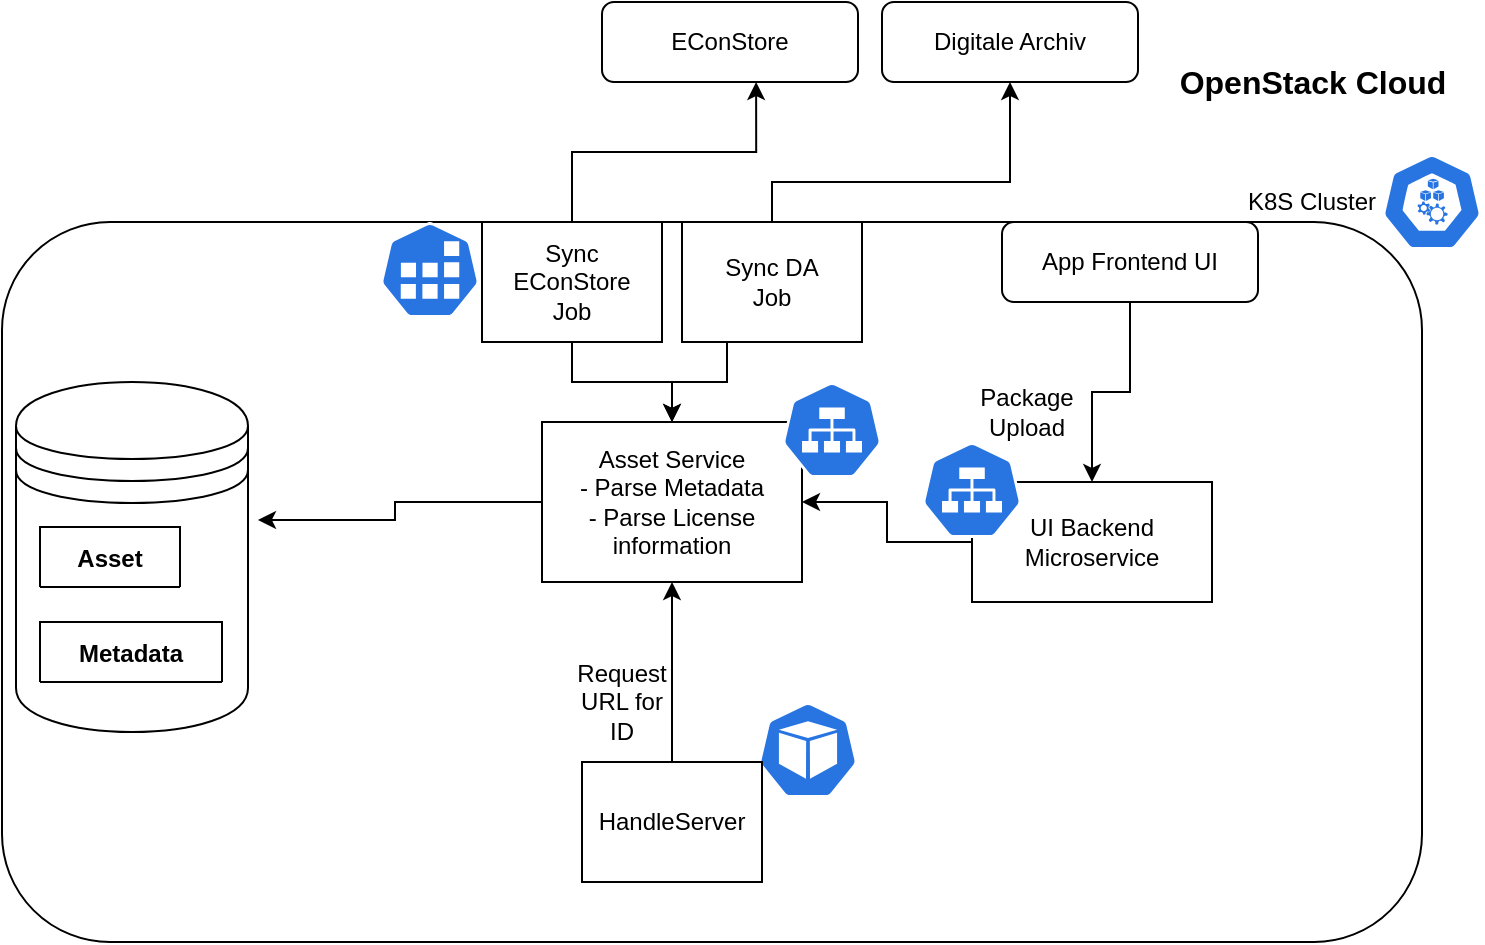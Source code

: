 <mxfile version="14.6.6" type="device"><diagram id="C5RBs43oDa-KdzZeNtuy" name="Page-1"><mxGraphModel dx="1422" dy="766" grid="1" gridSize="10" guides="1" tooltips="1" connect="1" arrows="1" fold="1" page="1" pageScale="1" pageWidth="827" pageHeight="1169" math="0" shadow="0"><root><mxCell id="WIyWlLk6GJQsqaUBKTNV-0"/><mxCell id="WIyWlLk6GJQsqaUBKTNV-1" parent="WIyWlLk6GJQsqaUBKTNV-0"/><mxCell id="WIyWlLk6GJQsqaUBKTNV-3" value="" style="rounded=1;whiteSpace=wrap;html=1;fontSize=12;glass=0;strokeWidth=1;shadow=0;" parent="WIyWlLk6GJQsqaUBKTNV-1" vertex="1"><mxGeometry x="200" y="150" width="710" height="360" as="geometry"/></mxCell><mxCell id="TQQUKFN9Jdxo2fy20x7g-17" style="edgeStyle=orthogonalEdgeStyle;rounded=0;orthogonalLoop=1;jettySize=auto;html=1;" parent="WIyWlLk6GJQsqaUBKTNV-1" source="TQQUKFN9Jdxo2fy20x7g-2" target="nDCGpNtOvDy9d9-KwoDI-1" edge="1"><mxGeometry relative="1" as="geometry"/></mxCell><mxCell id="TQQUKFN9Jdxo2fy20x7g-2" value="UI Backend Microservice" style="rounded=0;whiteSpace=wrap;html=1;" parent="WIyWlLk6GJQsqaUBKTNV-1" vertex="1"><mxGeometry x="685" y="280" width="120" height="60" as="geometry"/></mxCell><mxCell id="TQQUKFN9Jdxo2fy20x7g-3" value="&lt;b&gt;&lt;font style=&quot;font-size: 16px&quot;&gt;OpenStack Cloud&lt;/font&gt;&lt;/b&gt;" style="text;html=1;align=center;verticalAlign=middle;resizable=0;points=[];autosize=1;strokeColor=none;" parent="WIyWlLk6GJQsqaUBKTNV-1" vertex="1"><mxGeometry x="780" y="70" width="150" height="20" as="geometry"/></mxCell><mxCell id="TQQUKFN9Jdxo2fy20x7g-21" style="edgeStyle=orthogonalEdgeStyle;rounded=0;orthogonalLoop=1;jettySize=auto;html=1;startArrow=none;startFill=0;endArrow=classic;endFill=1;" parent="WIyWlLk6GJQsqaUBKTNV-1" source="TQQUKFN9Jdxo2fy20x7g-19" target="TQQUKFN9Jdxo2fy20x7g-2" edge="1"><mxGeometry relative="1" as="geometry"/></mxCell><mxCell id="TQQUKFN9Jdxo2fy20x7g-19" value="App Frontend UI" style="rounded=1;whiteSpace=wrap;html=1;" parent="WIyWlLk6GJQsqaUBKTNV-1" vertex="1"><mxGeometry x="700" y="150" width="128" height="40" as="geometry"/></mxCell><mxCell id="nDCGpNtOvDy9d9-KwoDI-42" style="edgeStyle=orthogonalEdgeStyle;rounded=0;orthogonalLoop=1;jettySize=auto;html=1;entryX=1.043;entryY=0.394;entryDx=0;entryDy=0;entryPerimeter=0;" edge="1" parent="WIyWlLk6GJQsqaUBKTNV-1" source="nDCGpNtOvDy9d9-KwoDI-1" target="nDCGpNtOvDy9d9-KwoDI-40"><mxGeometry relative="1" as="geometry"/></mxCell><mxCell id="nDCGpNtOvDy9d9-KwoDI-48" style="edgeStyle=orthogonalEdgeStyle;rounded=0;orthogonalLoop=1;jettySize=auto;html=1;entryX=0.5;entryY=0;entryDx=0;entryDy=0;startArrow=classic;startFill=1;endArrow=none;endFill=0;" edge="1" parent="WIyWlLk6GJQsqaUBKTNV-1" source="nDCGpNtOvDy9d9-KwoDI-1" target="nDCGpNtOvDy9d9-KwoDI-47"><mxGeometry relative="1" as="geometry"/></mxCell><mxCell id="nDCGpNtOvDy9d9-KwoDI-1" value="&lt;div&gt;Asset Service&lt;/div&gt;&lt;div&gt;- Parse Metadata&lt;br&gt;- Parse License information&lt;br&gt;&lt;/div&gt;" style="rounded=0;whiteSpace=wrap;html=1;" vertex="1" parent="WIyWlLk6GJQsqaUBKTNV-1"><mxGeometry x="470" y="250" width="130" height="80" as="geometry"/></mxCell><mxCell id="nDCGpNtOvDy9d9-KwoDI-4" value="Package Upload" style="text;html=1;strokeColor=none;fillColor=none;align=center;verticalAlign=middle;whiteSpace=wrap;rounded=0;" vertex="1" parent="WIyWlLk6GJQsqaUBKTNV-1"><mxGeometry x="685" y="230" width="55" height="30" as="geometry"/></mxCell><mxCell id="nDCGpNtOvDy9d9-KwoDI-40" value="" style="shape=datastore;whiteSpace=wrap;html=1;" vertex="1" parent="WIyWlLk6GJQsqaUBKTNV-1"><mxGeometry x="207" y="230" width="116" height="175" as="geometry"/></mxCell><mxCell id="nDCGpNtOvDy9d9-KwoDI-21" value="Asset" style="shape=table;startSize=30;container=1;collapsible=1;childLayout=tableLayout;fixedRows=1;rowLines=0;fontStyle=1;align=center;resizeLast=1;" vertex="1" collapsed="1" parent="WIyWlLk6GJQsqaUBKTNV-1"><mxGeometry x="219" y="302.5" width="70" height="30" as="geometry"><mxRectangle x="219" y="302.5" width="160" height="140" as="alternateBounds"/></mxGeometry></mxCell><mxCell id="nDCGpNtOvDy9d9-KwoDI-22" value="" style="shape=partialRectangle;collapsible=0;dropTarget=0;pointerEvents=0;fillColor=none;top=0;left=0;bottom=0;right=0;points=[[0,0.5],[1,0.5]];portConstraint=eastwest;" vertex="1" parent="nDCGpNtOvDy9d9-KwoDI-21"><mxGeometry y="30" width="160" height="20" as="geometry"/></mxCell><mxCell id="nDCGpNtOvDy9d9-KwoDI-23" value="PK" style="shape=partialRectangle;connectable=0;fillColor=none;top=0;left=0;bottom=0;right=0;fontStyle=1;overflow=hidden;" vertex="1" parent="nDCGpNtOvDy9d9-KwoDI-22"><mxGeometry width="60" height="20" as="geometry"/></mxCell><mxCell id="nDCGpNtOvDy9d9-KwoDI-24" value="UUID" style="shape=partialRectangle;connectable=0;fillColor=none;top=0;left=0;bottom=0;right=0;align=left;spacingLeft=6;fontStyle=5;overflow=hidden;" vertex="1" parent="nDCGpNtOvDy9d9-KwoDI-22"><mxGeometry x="60" width="100" height="20" as="geometry"/></mxCell><mxCell id="nDCGpNtOvDy9d9-KwoDI-25" value="" style="shape=partialRectangle;collapsible=0;dropTarget=0;pointerEvents=0;fillColor=none;top=0;left=0;bottom=1;right=0;points=[[0,0.5],[1,0.5]];portConstraint=eastwest;" vertex="1" parent="nDCGpNtOvDy9d9-KwoDI-21"><mxGeometry y="50" width="160" height="30" as="geometry"/></mxCell><mxCell id="nDCGpNtOvDy9d9-KwoDI-26" value="PK" style="shape=partialRectangle;connectable=0;fillColor=none;top=0;left=0;bottom=0;right=0;fontStyle=1;overflow=hidden;" vertex="1" parent="nDCGpNtOvDy9d9-KwoDI-25"><mxGeometry width="60" height="30" as="geometry"/></mxCell><mxCell id="nDCGpNtOvDy9d9-KwoDI-27" value="HandleId" style="shape=partialRectangle;connectable=0;fillColor=none;top=0;left=0;bottom=0;right=0;align=left;spacingLeft=6;fontStyle=5;overflow=hidden;" vertex="1" parent="nDCGpNtOvDy9d9-KwoDI-25"><mxGeometry x="60" width="100" height="30" as="geometry"/></mxCell><mxCell id="nDCGpNtOvDy9d9-KwoDI-28" value="" style="shape=partialRectangle;collapsible=0;dropTarget=0;pointerEvents=0;fillColor=none;top=0;left=0;bottom=0;right=0;points=[[0,0.5],[1,0.5]];portConstraint=eastwest;" vertex="1" parent="nDCGpNtOvDy9d9-KwoDI-21"><mxGeometry y="80" width="160" height="30" as="geometry"/></mxCell><mxCell id="nDCGpNtOvDy9d9-KwoDI-29" value="" style="shape=partialRectangle;connectable=0;fillColor=none;top=0;left=0;bottom=0;right=0;editable=1;overflow=hidden;" vertex="1" parent="nDCGpNtOvDy9d9-KwoDI-28"><mxGeometry width="60" height="30" as="geometry"/></mxCell><mxCell id="nDCGpNtOvDy9d9-KwoDI-30" value="Blob" style="shape=partialRectangle;connectable=0;fillColor=none;top=0;left=0;bottom=0;right=0;align=left;spacingLeft=6;overflow=hidden;" vertex="1" parent="nDCGpNtOvDy9d9-KwoDI-28"><mxGeometry x="60" width="100" height="30" as="geometry"/></mxCell><mxCell id="nDCGpNtOvDy9d9-KwoDI-31" value="" style="shape=partialRectangle;collapsible=0;dropTarget=0;pointerEvents=0;fillColor=none;top=0;left=0;bottom=0;right=0;points=[[0,0.5],[1,0.5]];portConstraint=eastwest;" vertex="1" parent="nDCGpNtOvDy9d9-KwoDI-21"><mxGeometry y="110" width="160" height="30" as="geometry"/></mxCell><mxCell id="nDCGpNtOvDy9d9-KwoDI-32" value="" style="shape=partialRectangle;connectable=0;fillColor=none;top=0;left=0;bottom=0;right=0;editable=1;overflow=hidden;" vertex="1" parent="nDCGpNtOvDy9d9-KwoDI-31"><mxGeometry width="60" height="30" as="geometry"/></mxCell><mxCell id="nDCGpNtOvDy9d9-KwoDI-33" value="" style="shape=partialRectangle;connectable=0;fillColor=none;top=0;left=0;bottom=0;right=0;align=left;spacingLeft=6;overflow=hidden;" vertex="1" parent="nDCGpNtOvDy9d9-KwoDI-31"><mxGeometry x="60" width="100" height="30" as="geometry"/></mxCell><mxCell id="nDCGpNtOvDy9d9-KwoDI-43" value="" style="html=1;dashed=0;whitespace=wrap;fillColor=#2875E2;strokeColor=#ffffff;points=[[0.005,0.63,0],[0.1,0.2,0],[0.9,0.2,0],[0.5,0,0],[0.995,0.63,0],[0.72,0.99,0],[0.5,1,0],[0.28,0.99,0]];shape=mxgraph.kubernetes.icon;prIcon=svc" vertex="1" parent="WIyWlLk6GJQsqaUBKTNV-1"><mxGeometry x="660" y="260" width="50" height="48" as="geometry"/></mxCell><mxCell id="nDCGpNtOvDy9d9-KwoDI-44" value="" style="html=1;dashed=0;whitespace=wrap;fillColor=#2875E2;strokeColor=#ffffff;points=[[0.005,0.63,0],[0.1,0.2,0],[0.9,0.2,0],[0.5,0,0],[0.995,0.63,0],[0.72,0.99,0],[0.5,1,0],[0.28,0.99,0]];shape=mxgraph.kubernetes.icon;prIcon=svc" vertex="1" parent="WIyWlLk6GJQsqaUBKTNV-1"><mxGeometry x="590" y="230" width="50" height="48" as="geometry"/></mxCell><mxCell id="nDCGpNtOvDy9d9-KwoDI-46" value="" style="html=1;dashed=0;whitespace=wrap;fillColor=#2875E2;strokeColor=#ffffff;points=[[0.005,0.63,0],[0.1,0.2,0],[0.9,0.2,0],[0.5,0,0],[0.995,0.63,0],[0.72,0.99,0],[0.5,1,0],[0.28,0.99,0]];shape=mxgraph.kubernetes.icon;prIcon=pod" vertex="1" parent="WIyWlLk6GJQsqaUBKTNV-1"><mxGeometry x="578" y="390" width="50" height="48" as="geometry"/></mxCell><mxCell id="nDCGpNtOvDy9d9-KwoDI-47" value="HandleServer" style="rounded=0;whiteSpace=wrap;html=1;" vertex="1" parent="WIyWlLk6GJQsqaUBKTNV-1"><mxGeometry x="490" y="420" width="90" height="60" as="geometry"/></mxCell><mxCell id="nDCGpNtOvDy9d9-KwoDI-59" value="" style="html=1;dashed=0;whitespace=wrap;fillColor=#2875E2;strokeColor=#ffffff;points=[[0.005,0.63,0],[0.1,0.2,0],[0.9,0.2,0],[0.5,0,0],[0.995,0.63,0],[0.72,0.99,0],[0.5,1,0],[0.28,0.99,0]];shape=mxgraph.kubernetes.icon;prIcon=job" vertex="1" parent="WIyWlLk6GJQsqaUBKTNV-1"><mxGeometry x="389" y="150" width="50" height="48" as="geometry"/></mxCell><mxCell id="nDCGpNtOvDy9d9-KwoDI-67" style="edgeStyle=orthogonalEdgeStyle;rounded=0;orthogonalLoop=1;jettySize=auto;html=1;entryX=0.602;entryY=1;entryDx=0;entryDy=0;entryPerimeter=0;" edge="1" parent="WIyWlLk6GJQsqaUBKTNV-1" source="nDCGpNtOvDy9d9-KwoDI-65" target="nDCGpNtOvDy9d9-KwoDI-66"><mxGeometry relative="1" as="geometry"/></mxCell><mxCell id="nDCGpNtOvDy9d9-KwoDI-68" style="edgeStyle=orthogonalEdgeStyle;rounded=0;orthogonalLoop=1;jettySize=auto;html=1;" edge="1" parent="WIyWlLk6GJQsqaUBKTNV-1" source="nDCGpNtOvDy9d9-KwoDI-65" target="nDCGpNtOvDy9d9-KwoDI-1"><mxGeometry relative="1" as="geometry"/></mxCell><mxCell id="nDCGpNtOvDy9d9-KwoDI-65" value="Sync EConStore&lt;br&gt;Job" style="rounded=0;whiteSpace=wrap;html=1;" vertex="1" parent="WIyWlLk6GJQsqaUBKTNV-1"><mxGeometry x="440" y="150" width="90" height="60" as="geometry"/></mxCell><mxCell id="nDCGpNtOvDy9d9-KwoDI-66" value="EConStore" style="rounded=1;whiteSpace=wrap;html=1;" vertex="1" parent="WIyWlLk6GJQsqaUBKTNV-1"><mxGeometry x="500" y="40" width="128" height="40" as="geometry"/></mxCell><mxCell id="nDCGpNtOvDy9d9-KwoDI-70" value="" style="html=1;dashed=0;whitespace=wrap;fillColor=#2875E2;strokeColor=#ffffff;points=[[0.005,0.63,0],[0.1,0.2,0],[0.9,0.2,0],[0.5,0,0],[0.995,0.63,0],[0.72,0.99,0],[0.5,1,0],[0.28,0.99,0]];shape=mxgraph.kubernetes.icon;prIcon=node" vertex="1" parent="WIyWlLk6GJQsqaUBKTNV-1"><mxGeometry x="890" y="116" width="50" height="48" as="geometry"/></mxCell><mxCell id="nDCGpNtOvDy9d9-KwoDI-71" value="K8S Cluster" style="text;html=1;strokeColor=none;fillColor=none;align=center;verticalAlign=middle;whiteSpace=wrap;rounded=0;" vertex="1" parent="WIyWlLk6GJQsqaUBKTNV-1"><mxGeometry x="820" y="130" width="70" height="20" as="geometry"/></mxCell><mxCell id="nDCGpNtOvDy9d9-KwoDI-72" value="Metadata" style="shape=table;startSize=30;container=1;collapsible=1;childLayout=tableLayout;fixedRows=1;rowLines=0;fontStyle=1;align=center;resizeLast=1;" vertex="1" collapsed="1" parent="WIyWlLk6GJQsqaUBKTNV-1"><mxGeometry x="219" y="350" width="91" height="30" as="geometry"><mxRectangle x="219" y="350" width="160" height="140" as="alternateBounds"/></mxGeometry></mxCell><mxCell id="nDCGpNtOvDy9d9-KwoDI-73" value="" style="shape=partialRectangle;collapsible=0;dropTarget=0;pointerEvents=0;fillColor=none;top=0;left=0;bottom=0;right=0;points=[[0,0.5],[1,0.5]];portConstraint=eastwest;" vertex="1" parent="nDCGpNtOvDy9d9-KwoDI-72"><mxGeometry y="30" width="160" height="20" as="geometry"/></mxCell><mxCell id="nDCGpNtOvDy9d9-KwoDI-74" value="PK" style="shape=partialRectangle;connectable=0;fillColor=none;top=0;left=0;bottom=0;right=0;fontStyle=1;overflow=hidden;" vertex="1" parent="nDCGpNtOvDy9d9-KwoDI-73"><mxGeometry width="60" height="20" as="geometry"/></mxCell><mxCell id="nDCGpNtOvDy9d9-KwoDI-75" value="UUID" style="shape=partialRectangle;connectable=0;fillColor=none;top=0;left=0;bottom=0;right=0;align=left;spacingLeft=6;fontStyle=5;overflow=hidden;" vertex="1" parent="nDCGpNtOvDy9d9-KwoDI-73"><mxGeometry x="60" width="100" height="20" as="geometry"/></mxCell><mxCell id="nDCGpNtOvDy9d9-KwoDI-76" value="" style="shape=partialRectangle;collapsible=0;dropTarget=0;pointerEvents=0;fillColor=none;top=0;left=0;bottom=1;right=0;points=[[0,0.5],[1,0.5]];portConstraint=eastwest;" vertex="1" parent="nDCGpNtOvDy9d9-KwoDI-72"><mxGeometry y="50" width="160" height="30" as="geometry"/></mxCell><mxCell id="nDCGpNtOvDy9d9-KwoDI-77" value="PK" style="shape=partialRectangle;connectable=0;fillColor=none;top=0;left=0;bottom=0;right=0;fontStyle=1;overflow=hidden;" vertex="1" parent="nDCGpNtOvDy9d9-KwoDI-76"><mxGeometry width="60" height="30" as="geometry"/></mxCell><mxCell id="nDCGpNtOvDy9d9-KwoDI-78" value="HandleId" style="shape=partialRectangle;connectable=0;fillColor=none;top=0;left=0;bottom=0;right=0;align=left;spacingLeft=6;fontStyle=5;overflow=hidden;" vertex="1" parent="nDCGpNtOvDy9d9-KwoDI-76"><mxGeometry x="60" width="100" height="30" as="geometry"/></mxCell><mxCell id="nDCGpNtOvDy9d9-KwoDI-79" value="" style="shape=partialRectangle;collapsible=0;dropTarget=0;pointerEvents=0;fillColor=none;top=0;left=0;bottom=0;right=0;points=[[0,0.5],[1,0.5]];portConstraint=eastwest;" vertex="1" parent="nDCGpNtOvDy9d9-KwoDI-72"><mxGeometry y="80" width="160" height="30" as="geometry"/></mxCell><mxCell id="nDCGpNtOvDy9d9-KwoDI-80" value="" style="shape=partialRectangle;connectable=0;fillColor=none;top=0;left=0;bottom=0;right=0;editable=1;overflow=hidden;" vertex="1" parent="nDCGpNtOvDy9d9-KwoDI-79"><mxGeometry width="60" height="30" as="geometry"/></mxCell><mxCell id="nDCGpNtOvDy9d9-KwoDI-81" value="" style="shape=partialRectangle;connectable=0;fillColor=none;top=0;left=0;bottom=0;right=0;align=left;spacingLeft=6;overflow=hidden;" vertex="1" parent="nDCGpNtOvDy9d9-KwoDI-79"><mxGeometry x="60" width="100" height="30" as="geometry"/></mxCell><mxCell id="nDCGpNtOvDy9d9-KwoDI-82" value="" style="shape=partialRectangle;collapsible=0;dropTarget=0;pointerEvents=0;fillColor=none;top=0;left=0;bottom=0;right=0;points=[[0,0.5],[1,0.5]];portConstraint=eastwest;" vertex="1" parent="nDCGpNtOvDy9d9-KwoDI-72"><mxGeometry y="110" width="160" height="30" as="geometry"/></mxCell><mxCell id="nDCGpNtOvDy9d9-KwoDI-83" value="" style="shape=partialRectangle;connectable=0;fillColor=none;top=0;left=0;bottom=0;right=0;editable=1;overflow=hidden;" vertex="1" parent="nDCGpNtOvDy9d9-KwoDI-82"><mxGeometry width="60" height="30" as="geometry"/></mxCell><mxCell id="nDCGpNtOvDy9d9-KwoDI-84" value="Metadata" style="shape=partialRectangle;connectable=0;fillColor=none;top=0;left=0;bottom=0;right=0;align=left;spacingLeft=6;overflow=hidden;" vertex="1" parent="nDCGpNtOvDy9d9-KwoDI-82"><mxGeometry x="60" width="100" height="30" as="geometry"/></mxCell><mxCell id="nDCGpNtOvDy9d9-KwoDI-85" value="Digitale Archiv" style="rounded=1;whiteSpace=wrap;html=1;" vertex="1" parent="WIyWlLk6GJQsqaUBKTNV-1"><mxGeometry x="640" y="40" width="128" height="40" as="geometry"/></mxCell><mxCell id="nDCGpNtOvDy9d9-KwoDI-87" style="edgeStyle=orthogonalEdgeStyle;rounded=0;orthogonalLoop=1;jettySize=auto;html=1;" edge="1" parent="WIyWlLk6GJQsqaUBKTNV-1" source="nDCGpNtOvDy9d9-KwoDI-86" target="nDCGpNtOvDy9d9-KwoDI-85"><mxGeometry relative="1" as="geometry"><Array as="points"><mxPoint x="585" y="130"/><mxPoint x="704" y="130"/></Array></mxGeometry></mxCell><mxCell id="nDCGpNtOvDy9d9-KwoDI-88" style="edgeStyle=orthogonalEdgeStyle;rounded=0;orthogonalLoop=1;jettySize=auto;html=1;exitX=0.25;exitY=1;exitDx=0;exitDy=0;" edge="1" parent="WIyWlLk6GJQsqaUBKTNV-1" source="nDCGpNtOvDy9d9-KwoDI-86" target="nDCGpNtOvDy9d9-KwoDI-1"><mxGeometry relative="1" as="geometry"/></mxCell><mxCell id="nDCGpNtOvDy9d9-KwoDI-86" value="Sync DA&lt;br&gt;Job" style="rounded=0;whiteSpace=wrap;html=1;" vertex="1" parent="WIyWlLk6GJQsqaUBKTNV-1"><mxGeometry x="540" y="150" width="90" height="60" as="geometry"/></mxCell><mxCell id="nDCGpNtOvDy9d9-KwoDI-89" value="Request URL for ID" style="text;html=1;strokeColor=none;fillColor=none;align=center;verticalAlign=middle;whiteSpace=wrap;rounded=0;" vertex="1" parent="WIyWlLk6GJQsqaUBKTNV-1"><mxGeometry x="490" y="380" width="40" height="20" as="geometry"/></mxCell></root></mxGraphModel></diagram></mxfile>
